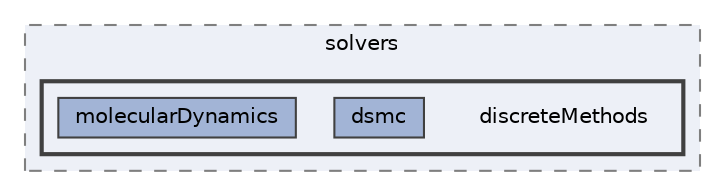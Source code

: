 digraph "applications/solvers/discreteMethods"
{
 // LATEX_PDF_SIZE
  bgcolor="transparent";
  edge [fontname=Helvetica,fontsize=10,labelfontname=Helvetica,labelfontsize=10];
  node [fontname=Helvetica,fontsize=10,shape=box,height=0.2,width=0.4];
  compound=true
  subgraph clusterdir_fdd174abb8ada244b49e98779c87ac3c {
    graph [ bgcolor="#edf0f7", pencolor="grey50", label="solvers", fontname=Helvetica,fontsize=10 style="filled,dashed", URL="dir_fdd174abb8ada244b49e98779c87ac3c.html",tooltip=""]
  subgraph clusterdir_8a605ff3c0e2dfbb6b998066c93429d7 {
    graph [ bgcolor="#edf0f7", pencolor="grey25", label="", fontname=Helvetica,fontsize=10 style="filled,bold", URL="dir_8a605ff3c0e2dfbb6b998066c93429d7.html",tooltip=""]
    dir_8a605ff3c0e2dfbb6b998066c93429d7 [shape=plaintext, label="discreteMethods"];
  dir_b20997a7199e59148f127b94cdef3c86 [label="dsmc", fillcolor="#a2b4d6", color="grey25", style="filled", URL="dir_b20997a7199e59148f127b94cdef3c86.html",tooltip=""];
  dir_d7710ebd646f354d1444cb29608ef4d3 [label="molecularDynamics", fillcolor="#a2b4d6", color="grey25", style="filled", URL="dir_d7710ebd646f354d1444cb29608ef4d3.html",tooltip=""];
  }
  }
}
